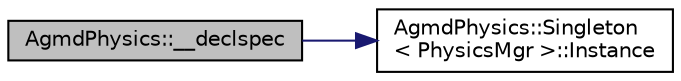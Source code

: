 digraph "AgmdPhysics::__declspec"
{
  edge [fontname="Helvetica",fontsize="10",labelfontname="Helvetica",labelfontsize="10"];
  node [fontname="Helvetica",fontsize="10",shape=record];
  rankdir="LR";
  Node1 [label="AgmdPhysics::__declspec",height=0.2,width=0.4,color="black", fillcolor="grey75", style="filled" fontcolor="black"];
  Node1 -> Node2 [color="midnightblue",fontsize="10",style="solid"];
  Node2 [label="AgmdPhysics::Singleton\l\< PhysicsMgr \>::Instance",height=0.2,width=0.4,color="black", fillcolor="white", style="filled",URL="$class_agmd_physics_1_1_singleton.html#ad5a252c8b0e4baf17315fe6ee902b93f"];
}
